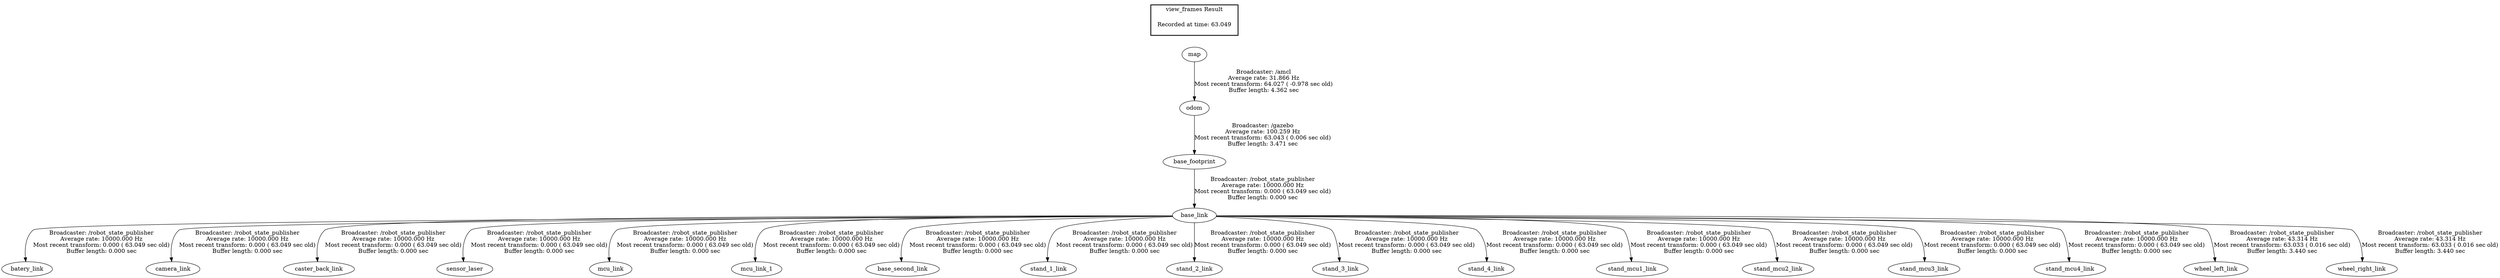 digraph G {
"base_footprint" -> "base_link"[label="Broadcaster: /robot_state_publisher\nAverage rate: 10000.000 Hz\nMost recent transform: 0.000 ( 63.049 sec old)\nBuffer length: 0.000 sec\n"];
"odom" -> "base_footprint"[label="Broadcaster: /gazebo\nAverage rate: 100.259 Hz\nMost recent transform: 63.043 ( 0.006 sec old)\nBuffer length: 3.471 sec\n"];
"base_link" -> "batery_link"[label="Broadcaster: /robot_state_publisher\nAverage rate: 10000.000 Hz\nMost recent transform: 0.000 ( 63.049 sec old)\nBuffer length: 0.000 sec\n"];
"base_link" -> "camera_link"[label="Broadcaster: /robot_state_publisher\nAverage rate: 10000.000 Hz\nMost recent transform: 0.000 ( 63.049 sec old)\nBuffer length: 0.000 sec\n"];
"base_link" -> "caster_back_link"[label="Broadcaster: /robot_state_publisher\nAverage rate: 10000.000 Hz\nMost recent transform: 0.000 ( 63.049 sec old)\nBuffer length: 0.000 sec\n"];
"base_link" -> "sensor_laser"[label="Broadcaster: /robot_state_publisher\nAverage rate: 10000.000 Hz\nMost recent transform: 0.000 ( 63.049 sec old)\nBuffer length: 0.000 sec\n"];
"base_link" -> "mcu_link"[label="Broadcaster: /robot_state_publisher\nAverage rate: 10000.000 Hz\nMost recent transform: 0.000 ( 63.049 sec old)\nBuffer length: 0.000 sec\n"];
"base_link" -> "mcu_link_1"[label="Broadcaster: /robot_state_publisher\nAverage rate: 10000.000 Hz\nMost recent transform: 0.000 ( 63.049 sec old)\nBuffer length: 0.000 sec\n"];
"base_link" -> "base_second_link"[label="Broadcaster: /robot_state_publisher\nAverage rate: 10000.000 Hz\nMost recent transform: 0.000 ( 63.049 sec old)\nBuffer length: 0.000 sec\n"];
"base_link" -> "stand_1_link"[label="Broadcaster: /robot_state_publisher\nAverage rate: 10000.000 Hz\nMost recent transform: 0.000 ( 63.049 sec old)\nBuffer length: 0.000 sec\n"];
"base_link" -> "stand_2_link"[label="Broadcaster: /robot_state_publisher\nAverage rate: 10000.000 Hz\nMost recent transform: 0.000 ( 63.049 sec old)\nBuffer length: 0.000 sec\n"];
"base_link" -> "stand_3_link"[label="Broadcaster: /robot_state_publisher\nAverage rate: 10000.000 Hz\nMost recent transform: 0.000 ( 63.049 sec old)\nBuffer length: 0.000 sec\n"];
"base_link" -> "stand_4_link"[label="Broadcaster: /robot_state_publisher\nAverage rate: 10000.000 Hz\nMost recent transform: 0.000 ( 63.049 sec old)\nBuffer length: 0.000 sec\n"];
"base_link" -> "stand_mcu1_link"[label="Broadcaster: /robot_state_publisher\nAverage rate: 10000.000 Hz\nMost recent transform: 0.000 ( 63.049 sec old)\nBuffer length: 0.000 sec\n"];
"base_link" -> "stand_mcu2_link"[label="Broadcaster: /robot_state_publisher\nAverage rate: 10000.000 Hz\nMost recent transform: 0.000 ( 63.049 sec old)\nBuffer length: 0.000 sec\n"];
"base_link" -> "stand_mcu3_link"[label="Broadcaster: /robot_state_publisher\nAverage rate: 10000.000 Hz\nMost recent transform: 0.000 ( 63.049 sec old)\nBuffer length: 0.000 sec\n"];
"base_link" -> "stand_mcu4_link"[label="Broadcaster: /robot_state_publisher\nAverage rate: 10000.000 Hz\nMost recent transform: 0.000 ( 63.049 sec old)\nBuffer length: 0.000 sec\n"];
"map" -> "odom"[label="Broadcaster: /amcl\nAverage rate: 31.866 Hz\nMost recent transform: 64.027 ( -0.978 sec old)\nBuffer length: 4.362 sec\n"];
"base_link" -> "wheel_left_link"[label="Broadcaster: /robot_state_publisher\nAverage rate: 43.314 Hz\nMost recent transform: 63.033 ( 0.016 sec old)\nBuffer length: 3.440 sec\n"];
"base_link" -> "wheel_right_link"[label="Broadcaster: /robot_state_publisher\nAverage rate: 43.314 Hz\nMost recent transform: 63.033 ( 0.016 sec old)\nBuffer length: 3.440 sec\n"];
edge [style=invis];
 subgraph cluster_legend { style=bold; color=black; label ="view_frames Result";
"Recorded at time: 63.049"[ shape=plaintext ] ;
 }->"map";
}